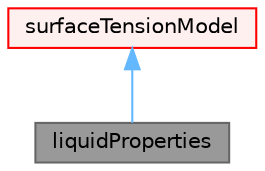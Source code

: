 digraph "liquidProperties"
{
 // LATEX_PDF_SIZE
  bgcolor="transparent";
  edge [fontname=Helvetica,fontsize=10,labelfontname=Helvetica,labelfontsize=10];
  node [fontname=Helvetica,fontsize=10,shape=box,height=0.2,width=0.4];
  Node1 [id="Node000001",label="liquidProperties",height=0.2,width=0.4,color="gray40", fillcolor="grey60", style="filled", fontcolor="black",tooltip="Temperature-dependent surface tension model in which the surface tension function provided by the pha..."];
  Node2 -> Node1 [id="edge1_Node000001_Node000002",dir="back",color="steelblue1",style="solid",tooltip=" "];
  Node2 [id="Node000002",label="surfaceTensionModel",height=0.2,width=0.4,color="red", fillcolor="#FFF0F0", style="filled",URL="$classFoam_1_1multiphaseInter_1_1surfaceTensionModel.html",tooltip=" "];
}
